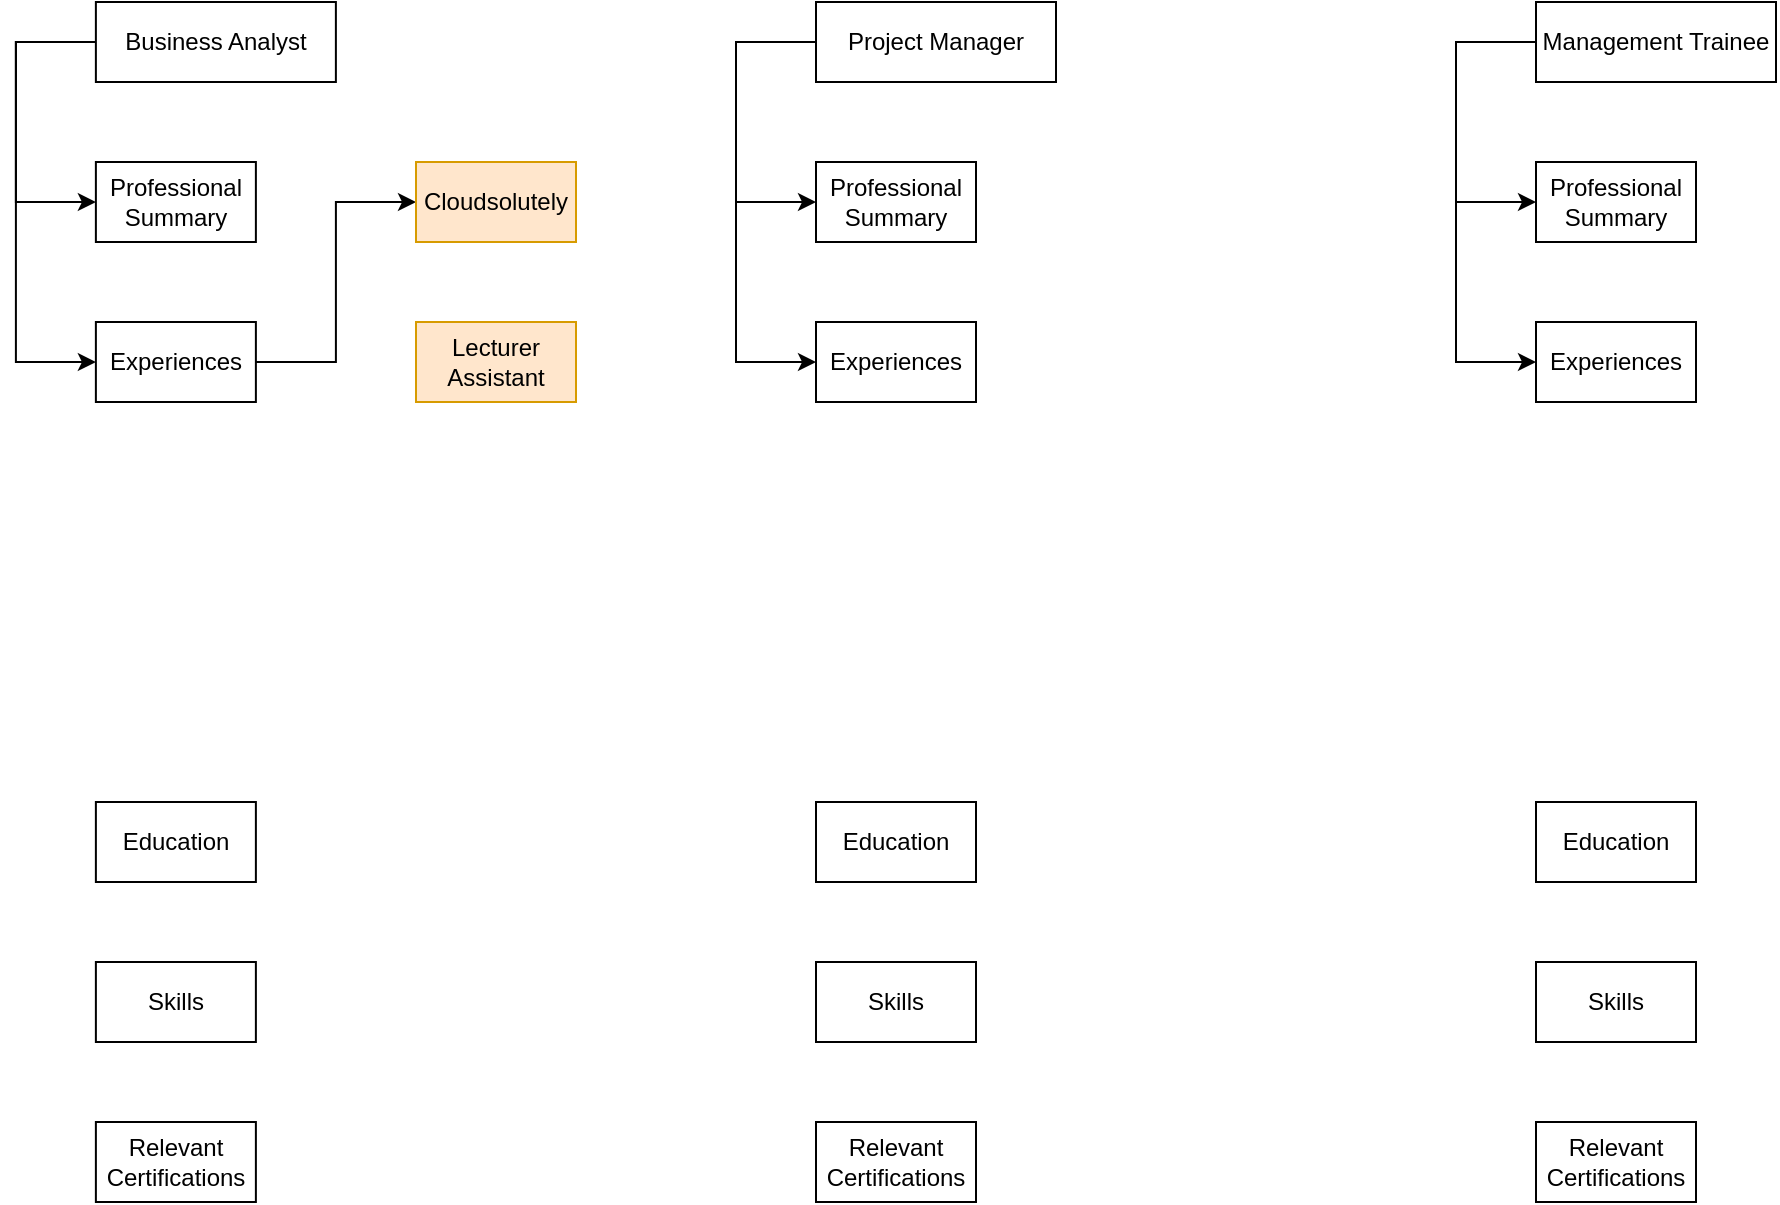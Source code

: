 <mxfile version="21.7.5" type="github">
  <diagram name="Page-1" id="_xVrftXHtBA14w__Zcmd">
    <mxGraphModel dx="880" dy="438" grid="1" gridSize="10" guides="1" tooltips="1" connect="1" arrows="1" fold="1" page="1" pageScale="1" pageWidth="1169" pageHeight="827" math="0" shadow="0">
      <root>
        <mxCell id="0" />
        <mxCell id="1" parent="0" />
        <mxCell id="lTfHK-Skdd9jw6mh1iIN-23" style="edgeStyle=orthogonalEdgeStyle;rounded=0;orthogonalLoop=1;jettySize=auto;html=1;entryX=0;entryY=0.5;entryDx=0;entryDy=0;" parent="1" source="YMPUX0MZRdsUtQvLtQR8-1" target="lTfHK-Skdd9jw6mh1iIN-3" edge="1">
          <mxGeometry relative="1" as="geometry">
            <Array as="points">
              <mxPoint x="79.94" y="60" />
              <mxPoint x="79.94" y="140" />
            </Array>
          </mxGeometry>
        </mxCell>
        <mxCell id="lTfHK-Skdd9jw6mh1iIN-24" style="edgeStyle=orthogonalEdgeStyle;rounded=0;orthogonalLoop=1;jettySize=auto;html=1;entryX=0;entryY=0.5;entryDx=0;entryDy=0;" parent="1" source="YMPUX0MZRdsUtQvLtQR8-1" target="lTfHK-Skdd9jw6mh1iIN-4" edge="1">
          <mxGeometry relative="1" as="geometry">
            <Array as="points">
              <mxPoint x="79.94" y="60" />
              <mxPoint x="79.94" y="220" />
            </Array>
          </mxGeometry>
        </mxCell>
        <mxCell id="YMPUX0MZRdsUtQvLtQR8-1" value="Business Analyst" style="rounded=0;whiteSpace=wrap;html=1;" parent="1" vertex="1">
          <mxGeometry x="119.94" y="40" width="120" height="40" as="geometry" />
        </mxCell>
        <mxCell id="d3kicpmaXHcUhWRQNjLc-1" style="edgeStyle=orthogonalEdgeStyle;rounded=0;orthogonalLoop=1;jettySize=auto;html=1;entryX=0;entryY=0.5;entryDx=0;entryDy=0;" parent="1" source="lTfHK-Skdd9jw6mh1iIN-1" target="lTfHK-Skdd9jw6mh1iIN-13" edge="1">
          <mxGeometry relative="1" as="geometry">
            <Array as="points">
              <mxPoint x="440" y="60" />
              <mxPoint x="440" y="140" />
            </Array>
          </mxGeometry>
        </mxCell>
        <mxCell id="d3kicpmaXHcUhWRQNjLc-3" style="edgeStyle=orthogonalEdgeStyle;rounded=0;orthogonalLoop=1;jettySize=auto;html=1;entryX=0;entryY=0.5;entryDx=0;entryDy=0;" parent="1" source="lTfHK-Skdd9jw6mh1iIN-1" target="lTfHK-Skdd9jw6mh1iIN-14" edge="1">
          <mxGeometry relative="1" as="geometry">
            <Array as="points">
              <mxPoint x="440" y="60" />
              <mxPoint x="440" y="220" />
            </Array>
          </mxGeometry>
        </mxCell>
        <mxCell id="lTfHK-Skdd9jw6mh1iIN-1" value="Project Manager" style="rounded=0;whiteSpace=wrap;html=1;" parent="1" vertex="1">
          <mxGeometry x="480" y="40" width="120" height="40" as="geometry" />
        </mxCell>
        <mxCell id="d3kicpmaXHcUhWRQNjLc-4" style="edgeStyle=orthogonalEdgeStyle;rounded=0;orthogonalLoop=1;jettySize=auto;html=1;entryX=0;entryY=0.5;entryDx=0;entryDy=0;" parent="1" source="lTfHK-Skdd9jw6mh1iIN-2" target="lTfHK-Skdd9jw6mh1iIN-18" edge="1">
          <mxGeometry relative="1" as="geometry">
            <Array as="points">
              <mxPoint x="800" y="60" />
              <mxPoint x="800" y="140" />
            </Array>
          </mxGeometry>
        </mxCell>
        <mxCell id="d3kicpmaXHcUhWRQNjLc-5" style="edgeStyle=orthogonalEdgeStyle;rounded=0;orthogonalLoop=1;jettySize=auto;html=1;entryX=0;entryY=0.5;entryDx=0;entryDy=0;" parent="1" source="lTfHK-Skdd9jw6mh1iIN-2" target="lTfHK-Skdd9jw6mh1iIN-19" edge="1">
          <mxGeometry relative="1" as="geometry">
            <Array as="points">
              <mxPoint x="800" y="60" />
              <mxPoint x="800" y="220" />
            </Array>
          </mxGeometry>
        </mxCell>
        <mxCell id="lTfHK-Skdd9jw6mh1iIN-2" value="Management Trainee" style="rounded=0;whiteSpace=wrap;html=1;" parent="1" vertex="1">
          <mxGeometry x="840" y="40" width="120" height="40" as="geometry" />
        </mxCell>
        <mxCell id="lTfHK-Skdd9jw6mh1iIN-3" value="Professional Summary" style="rounded=0;whiteSpace=wrap;html=1;" parent="1" vertex="1">
          <mxGeometry x="119.94" y="120" width="80" height="40" as="geometry" />
        </mxCell>
        <mxCell id="0tGOU6erVWOFm_Jh9sdv-2" style="edgeStyle=orthogonalEdgeStyle;rounded=0;orthogonalLoop=1;jettySize=auto;html=1;entryX=0;entryY=0.5;entryDx=0;entryDy=0;" edge="1" parent="1" source="lTfHK-Skdd9jw6mh1iIN-4" target="0tGOU6erVWOFm_Jh9sdv-1">
          <mxGeometry relative="1" as="geometry" />
        </mxCell>
        <mxCell id="lTfHK-Skdd9jw6mh1iIN-4" value="Experiences" style="rounded=0;whiteSpace=wrap;html=1;" parent="1" vertex="1">
          <mxGeometry x="119.94" y="200" width="80" height="40" as="geometry" />
        </mxCell>
        <mxCell id="lTfHK-Skdd9jw6mh1iIN-5" value="Education" style="rounded=0;whiteSpace=wrap;html=1;" parent="1" vertex="1">
          <mxGeometry x="119.94" y="440" width="80" height="40" as="geometry" />
        </mxCell>
        <mxCell id="lTfHK-Skdd9jw6mh1iIN-6" value="Skills" style="rounded=0;whiteSpace=wrap;html=1;" parent="1" vertex="1">
          <mxGeometry x="119.94" y="520" width="80" height="40" as="geometry" />
        </mxCell>
        <mxCell id="lTfHK-Skdd9jw6mh1iIN-7" value="Relevant Certifications" style="rounded=0;whiteSpace=wrap;html=1;" parent="1" vertex="1">
          <mxGeometry x="119.94" y="600" width="80" height="40" as="geometry" />
        </mxCell>
        <mxCell id="lTfHK-Skdd9jw6mh1iIN-13" value="Professional Summary" style="rounded=0;whiteSpace=wrap;html=1;" parent="1" vertex="1">
          <mxGeometry x="480" y="120" width="80" height="40" as="geometry" />
        </mxCell>
        <mxCell id="lTfHK-Skdd9jw6mh1iIN-14" value="Experiences" style="rounded=0;whiteSpace=wrap;html=1;" parent="1" vertex="1">
          <mxGeometry x="480" y="200" width="80" height="40" as="geometry" />
        </mxCell>
        <mxCell id="lTfHK-Skdd9jw6mh1iIN-15" value="Education" style="rounded=0;whiteSpace=wrap;html=1;" parent="1" vertex="1">
          <mxGeometry x="480" y="440" width="80" height="40" as="geometry" />
        </mxCell>
        <mxCell id="lTfHK-Skdd9jw6mh1iIN-16" value="Skills" style="rounded=0;whiteSpace=wrap;html=1;" parent="1" vertex="1">
          <mxGeometry x="480" y="520" width="80" height="40" as="geometry" />
        </mxCell>
        <mxCell id="lTfHK-Skdd9jw6mh1iIN-17" value="Relevant Certifications" style="rounded=0;whiteSpace=wrap;html=1;" parent="1" vertex="1">
          <mxGeometry x="480" y="600" width="80" height="40" as="geometry" />
        </mxCell>
        <mxCell id="lTfHK-Skdd9jw6mh1iIN-18" value="Professional Summary" style="rounded=0;whiteSpace=wrap;html=1;" parent="1" vertex="1">
          <mxGeometry x="840" y="120" width="80" height="40" as="geometry" />
        </mxCell>
        <mxCell id="lTfHK-Skdd9jw6mh1iIN-19" value="Experiences" style="rounded=0;whiteSpace=wrap;html=1;" parent="1" vertex="1">
          <mxGeometry x="840" y="200" width="80" height="40" as="geometry" />
        </mxCell>
        <mxCell id="lTfHK-Skdd9jw6mh1iIN-20" value="Education" style="rounded=0;whiteSpace=wrap;html=1;" parent="1" vertex="1">
          <mxGeometry x="840" y="440" width="80" height="40" as="geometry" />
        </mxCell>
        <mxCell id="lTfHK-Skdd9jw6mh1iIN-21" value="Skills" style="rounded=0;whiteSpace=wrap;html=1;" parent="1" vertex="1">
          <mxGeometry x="840" y="520" width="80" height="40" as="geometry" />
        </mxCell>
        <mxCell id="lTfHK-Skdd9jw6mh1iIN-22" value="Relevant Certifications" style="rounded=0;whiteSpace=wrap;html=1;" parent="1" vertex="1">
          <mxGeometry x="840" y="600" width="80" height="40" as="geometry" />
        </mxCell>
        <mxCell id="0tGOU6erVWOFm_Jh9sdv-1" value="Cloudsolutely" style="rounded=0;whiteSpace=wrap;html=1;fillColor=#ffe6cc;strokeColor=#d79b00;" vertex="1" parent="1">
          <mxGeometry x="280" y="120" width="80" height="40" as="geometry" />
        </mxCell>
        <mxCell id="0tGOU6erVWOFm_Jh9sdv-3" value="Lecturer Assistant" style="rounded=0;whiteSpace=wrap;html=1;fillColor=#ffe6cc;strokeColor=#d79b00;" vertex="1" parent="1">
          <mxGeometry x="280" y="200" width="80" height="40" as="geometry" />
        </mxCell>
      </root>
    </mxGraphModel>
  </diagram>
</mxfile>
